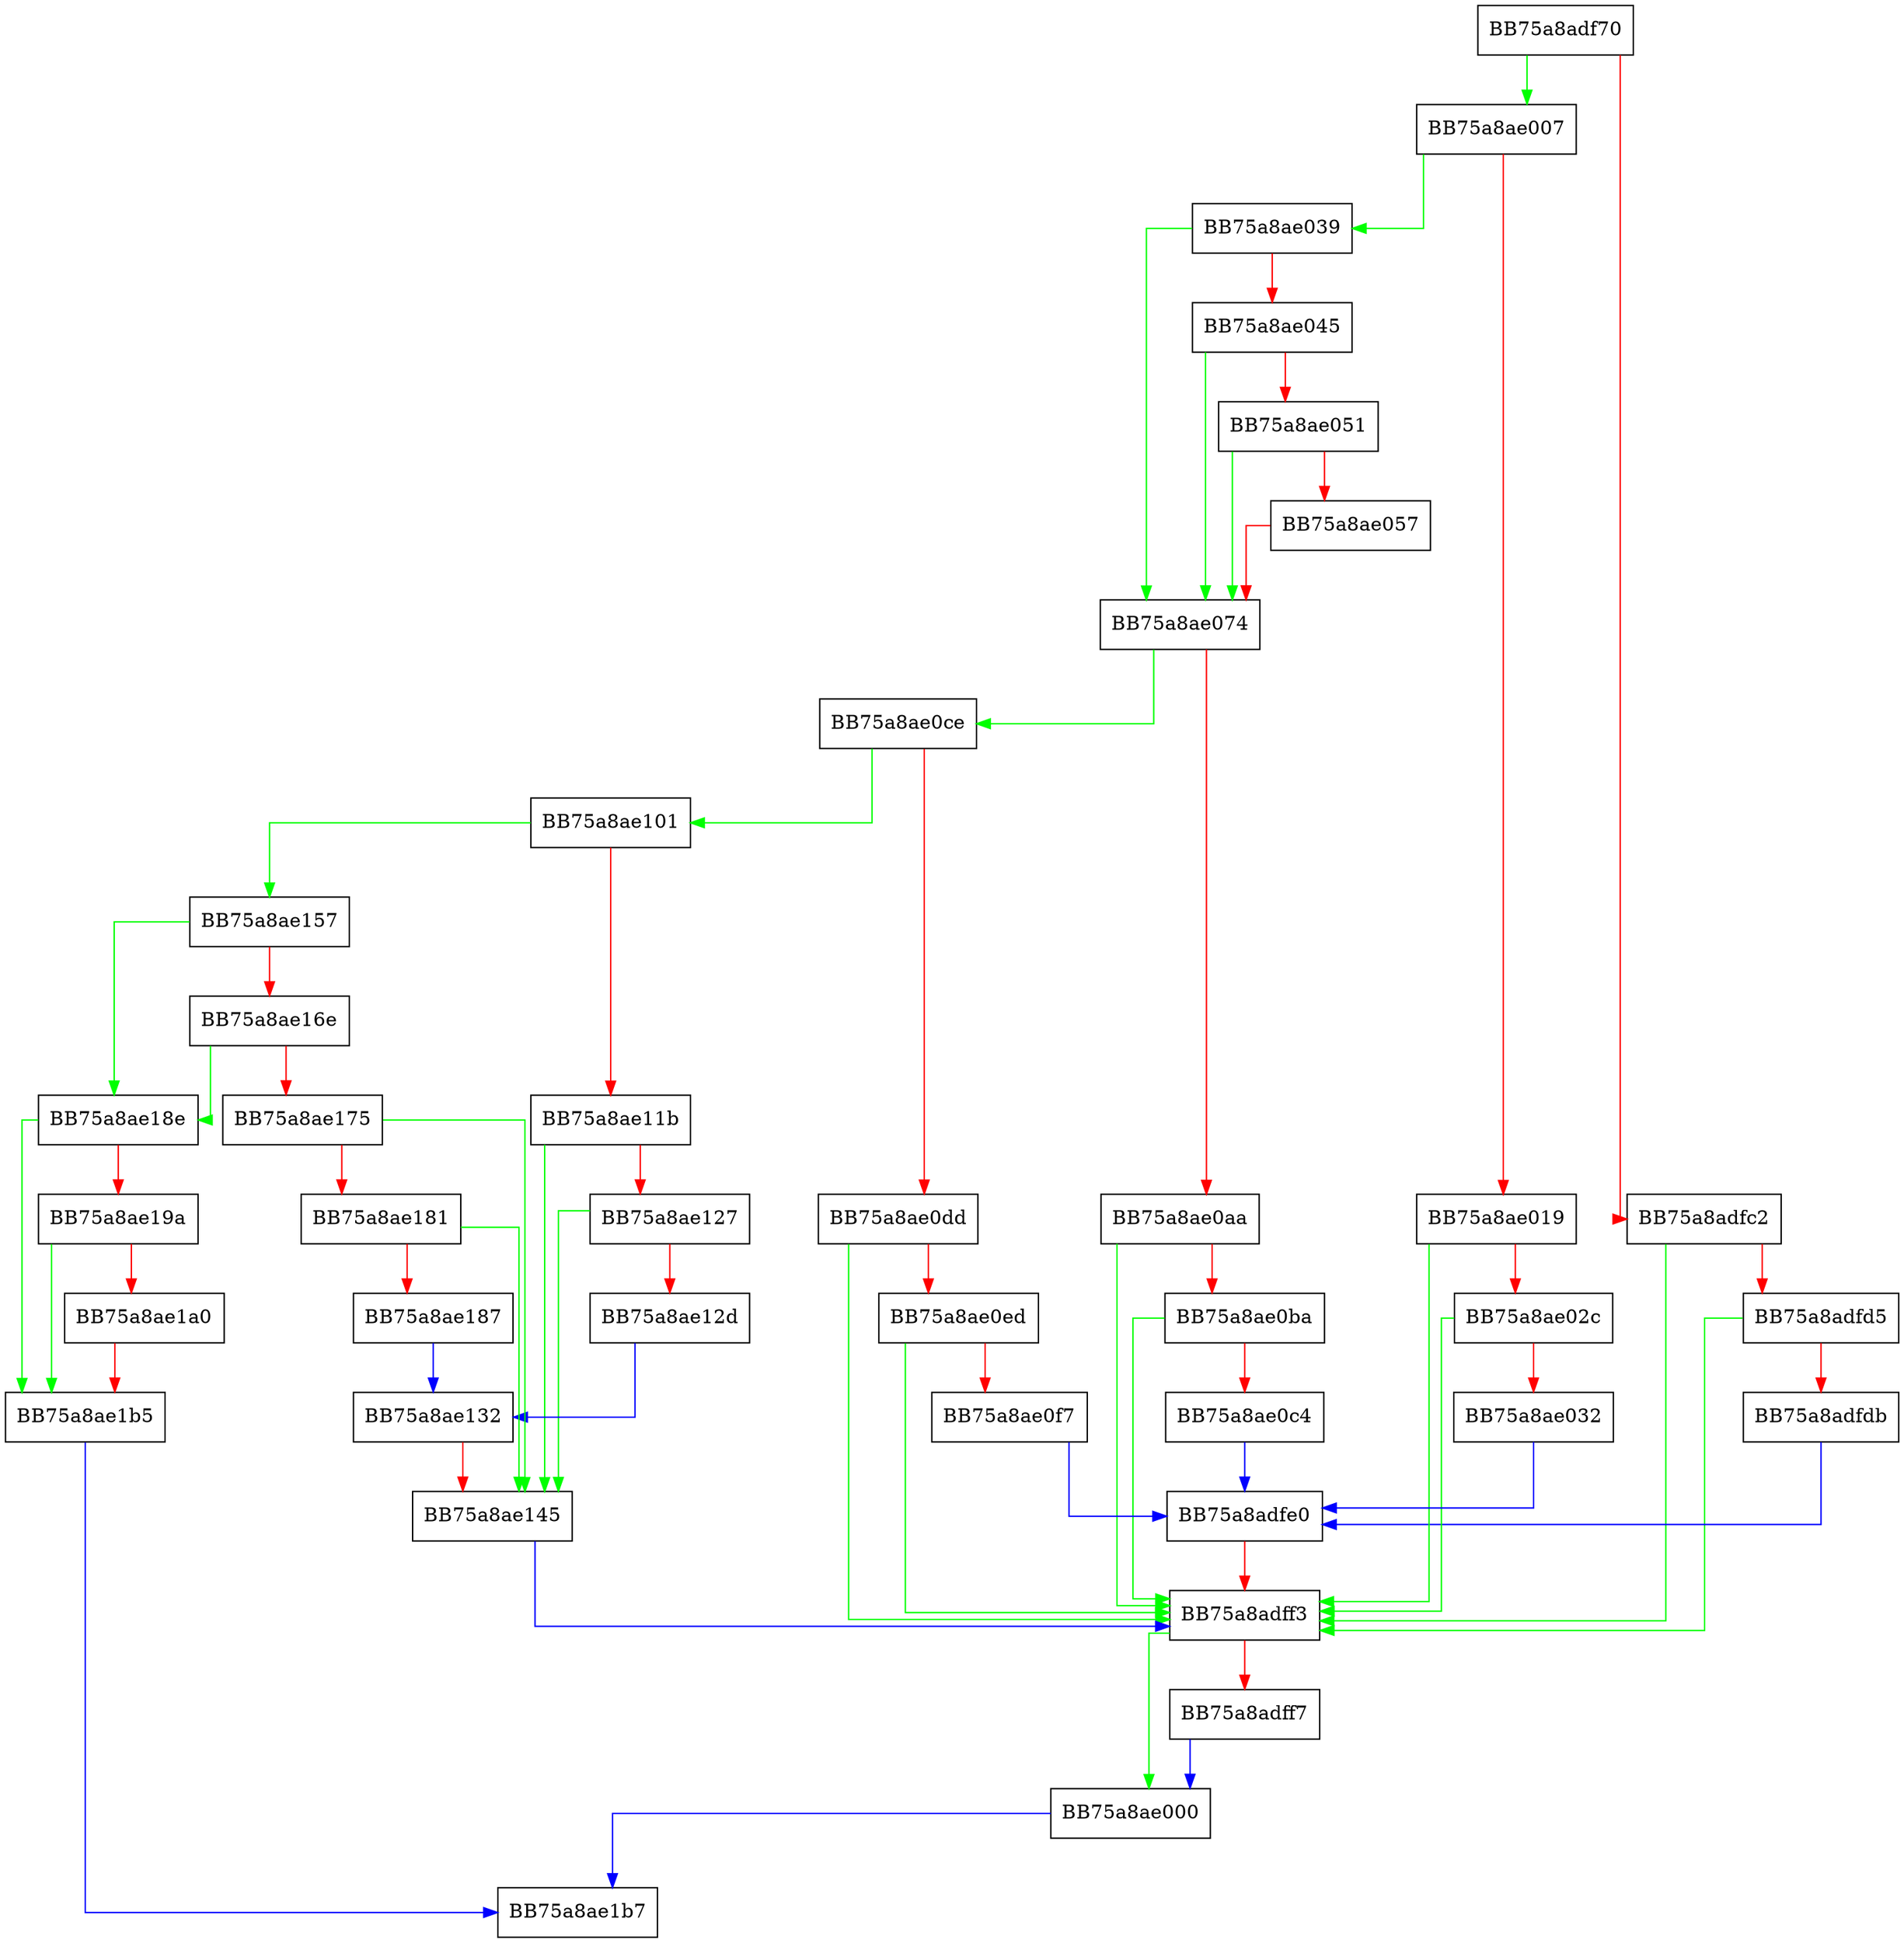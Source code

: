 digraph InitializeRpcServer {
  node [shape="box"];
  graph [splines=ortho];
  BB75a8adf70 -> BB75a8ae007 [color="green"];
  BB75a8adf70 -> BB75a8adfc2 [color="red"];
  BB75a8adfc2 -> BB75a8adff3 [color="green"];
  BB75a8adfc2 -> BB75a8adfd5 [color="red"];
  BB75a8adfd5 -> BB75a8adff3 [color="green"];
  BB75a8adfd5 -> BB75a8adfdb [color="red"];
  BB75a8adfdb -> BB75a8adfe0 [color="blue"];
  BB75a8adfe0 -> BB75a8adff3 [color="red"];
  BB75a8adff3 -> BB75a8ae000 [color="green"];
  BB75a8adff3 -> BB75a8adff7 [color="red"];
  BB75a8adff7 -> BB75a8ae000 [color="blue"];
  BB75a8ae000 -> BB75a8ae1b7 [color="blue"];
  BB75a8ae007 -> BB75a8ae039 [color="green"];
  BB75a8ae007 -> BB75a8ae019 [color="red"];
  BB75a8ae019 -> BB75a8adff3 [color="green"];
  BB75a8ae019 -> BB75a8ae02c [color="red"];
  BB75a8ae02c -> BB75a8adff3 [color="green"];
  BB75a8ae02c -> BB75a8ae032 [color="red"];
  BB75a8ae032 -> BB75a8adfe0 [color="blue"];
  BB75a8ae039 -> BB75a8ae074 [color="green"];
  BB75a8ae039 -> BB75a8ae045 [color="red"];
  BB75a8ae045 -> BB75a8ae074 [color="green"];
  BB75a8ae045 -> BB75a8ae051 [color="red"];
  BB75a8ae051 -> BB75a8ae074 [color="green"];
  BB75a8ae051 -> BB75a8ae057 [color="red"];
  BB75a8ae057 -> BB75a8ae074 [color="red"];
  BB75a8ae074 -> BB75a8ae0ce [color="green"];
  BB75a8ae074 -> BB75a8ae0aa [color="red"];
  BB75a8ae0aa -> BB75a8adff3 [color="green"];
  BB75a8ae0aa -> BB75a8ae0ba [color="red"];
  BB75a8ae0ba -> BB75a8adff3 [color="green"];
  BB75a8ae0ba -> BB75a8ae0c4 [color="red"];
  BB75a8ae0c4 -> BB75a8adfe0 [color="blue"];
  BB75a8ae0ce -> BB75a8ae101 [color="green"];
  BB75a8ae0ce -> BB75a8ae0dd [color="red"];
  BB75a8ae0dd -> BB75a8adff3 [color="green"];
  BB75a8ae0dd -> BB75a8ae0ed [color="red"];
  BB75a8ae0ed -> BB75a8adff3 [color="green"];
  BB75a8ae0ed -> BB75a8ae0f7 [color="red"];
  BB75a8ae0f7 -> BB75a8adfe0 [color="blue"];
  BB75a8ae101 -> BB75a8ae157 [color="green"];
  BB75a8ae101 -> BB75a8ae11b [color="red"];
  BB75a8ae11b -> BB75a8ae145 [color="green"];
  BB75a8ae11b -> BB75a8ae127 [color="red"];
  BB75a8ae127 -> BB75a8ae145 [color="green"];
  BB75a8ae127 -> BB75a8ae12d [color="red"];
  BB75a8ae12d -> BB75a8ae132 [color="blue"];
  BB75a8ae132 -> BB75a8ae145 [color="red"];
  BB75a8ae145 -> BB75a8adff3 [color="blue"];
  BB75a8ae157 -> BB75a8ae18e [color="green"];
  BB75a8ae157 -> BB75a8ae16e [color="red"];
  BB75a8ae16e -> BB75a8ae18e [color="green"];
  BB75a8ae16e -> BB75a8ae175 [color="red"];
  BB75a8ae175 -> BB75a8ae145 [color="green"];
  BB75a8ae175 -> BB75a8ae181 [color="red"];
  BB75a8ae181 -> BB75a8ae145 [color="green"];
  BB75a8ae181 -> BB75a8ae187 [color="red"];
  BB75a8ae187 -> BB75a8ae132 [color="blue"];
  BB75a8ae18e -> BB75a8ae1b5 [color="green"];
  BB75a8ae18e -> BB75a8ae19a [color="red"];
  BB75a8ae19a -> BB75a8ae1b5 [color="green"];
  BB75a8ae19a -> BB75a8ae1a0 [color="red"];
  BB75a8ae1a0 -> BB75a8ae1b5 [color="red"];
  BB75a8ae1b5 -> BB75a8ae1b7 [color="blue"];
}